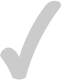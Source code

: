 <mxfile version="14.6.13" type="device"><diagram id="Tm9iBRdxkoO7gxOwzrPx" name="Seite-1"><mxGraphModel dx="1086" dy="3304" grid="1" gridSize="10" guides="1" tooltips="1" connect="1" arrows="1" fold="1" page="1" pageScale="1" pageWidth="827" pageHeight="1169" math="0" shadow="0"><root><mxCell id="0"/><mxCell id="1" parent="0"/><mxCell id="Z18sYMBUUXlYk2gtBst_-1" value="" style="verticalLabelPosition=bottom;verticalAlign=top;html=1;shape=mxgraph.basic.tick;strokeWidth=4;strokeColor=none;fillColor=#CCCBCB;" vertex="1" parent="1"><mxGeometry x="40.0" y="-2280" width="30.6" height="40" as="geometry"/></mxCell></root></mxGraphModel></diagram></mxfile>